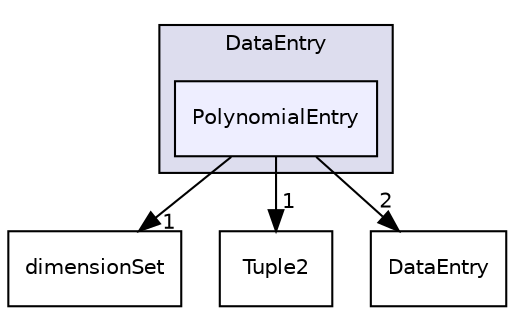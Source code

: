 digraph "src/OpenFOAM/primitives/functions/DataEntry/PolynomialEntry" {
  bgcolor=transparent;
  compound=true
  node [ fontsize="10", fontname="Helvetica"];
  edge [ labelfontsize="10", labelfontname="Helvetica"];
  subgraph clusterdir_39719c705025486201df4639072645d2 {
    graph [ bgcolor="#ddddee", pencolor="black", label="DataEntry" fontname="Helvetica", fontsize="10", URL="dir_39719c705025486201df4639072645d2.html"]
  dir_90bb191eab6a08fb0a8947e04d382407 [shape=box, label="PolynomialEntry", style="filled", fillcolor="#eeeeff", pencolor="black", URL="dir_90bb191eab6a08fb0a8947e04d382407.html"];
  }
  dir_ddfbc8513dac5f891eeb54fd21e599df [shape=box label="dimensionSet" URL="dir_ddfbc8513dac5f891eeb54fd21e599df.html"];
  dir_246f7a9c53924f474d87efd38f207066 [shape=box label="Tuple2" URL="dir_246f7a9c53924f474d87efd38f207066.html"];
  dir_53a5341fa96310b76ae10313a4ca1baf [shape=box label="DataEntry" URL="dir_53a5341fa96310b76ae10313a4ca1baf.html"];
  dir_90bb191eab6a08fb0a8947e04d382407->dir_ddfbc8513dac5f891eeb54fd21e599df [headlabel="1", labeldistance=1.5 headhref="dir_002333_002012.html"];
  dir_90bb191eab6a08fb0a8947e04d382407->dir_246f7a9c53924f474d87efd38f207066 [headlabel="1", labeldistance=1.5 headhref="dir_002333_002402.html"];
  dir_90bb191eab6a08fb0a8947e04d382407->dir_53a5341fa96310b76ae10313a4ca1baf [headlabel="2", labeldistance=1.5 headhref="dir_002333_002332.html"];
}
